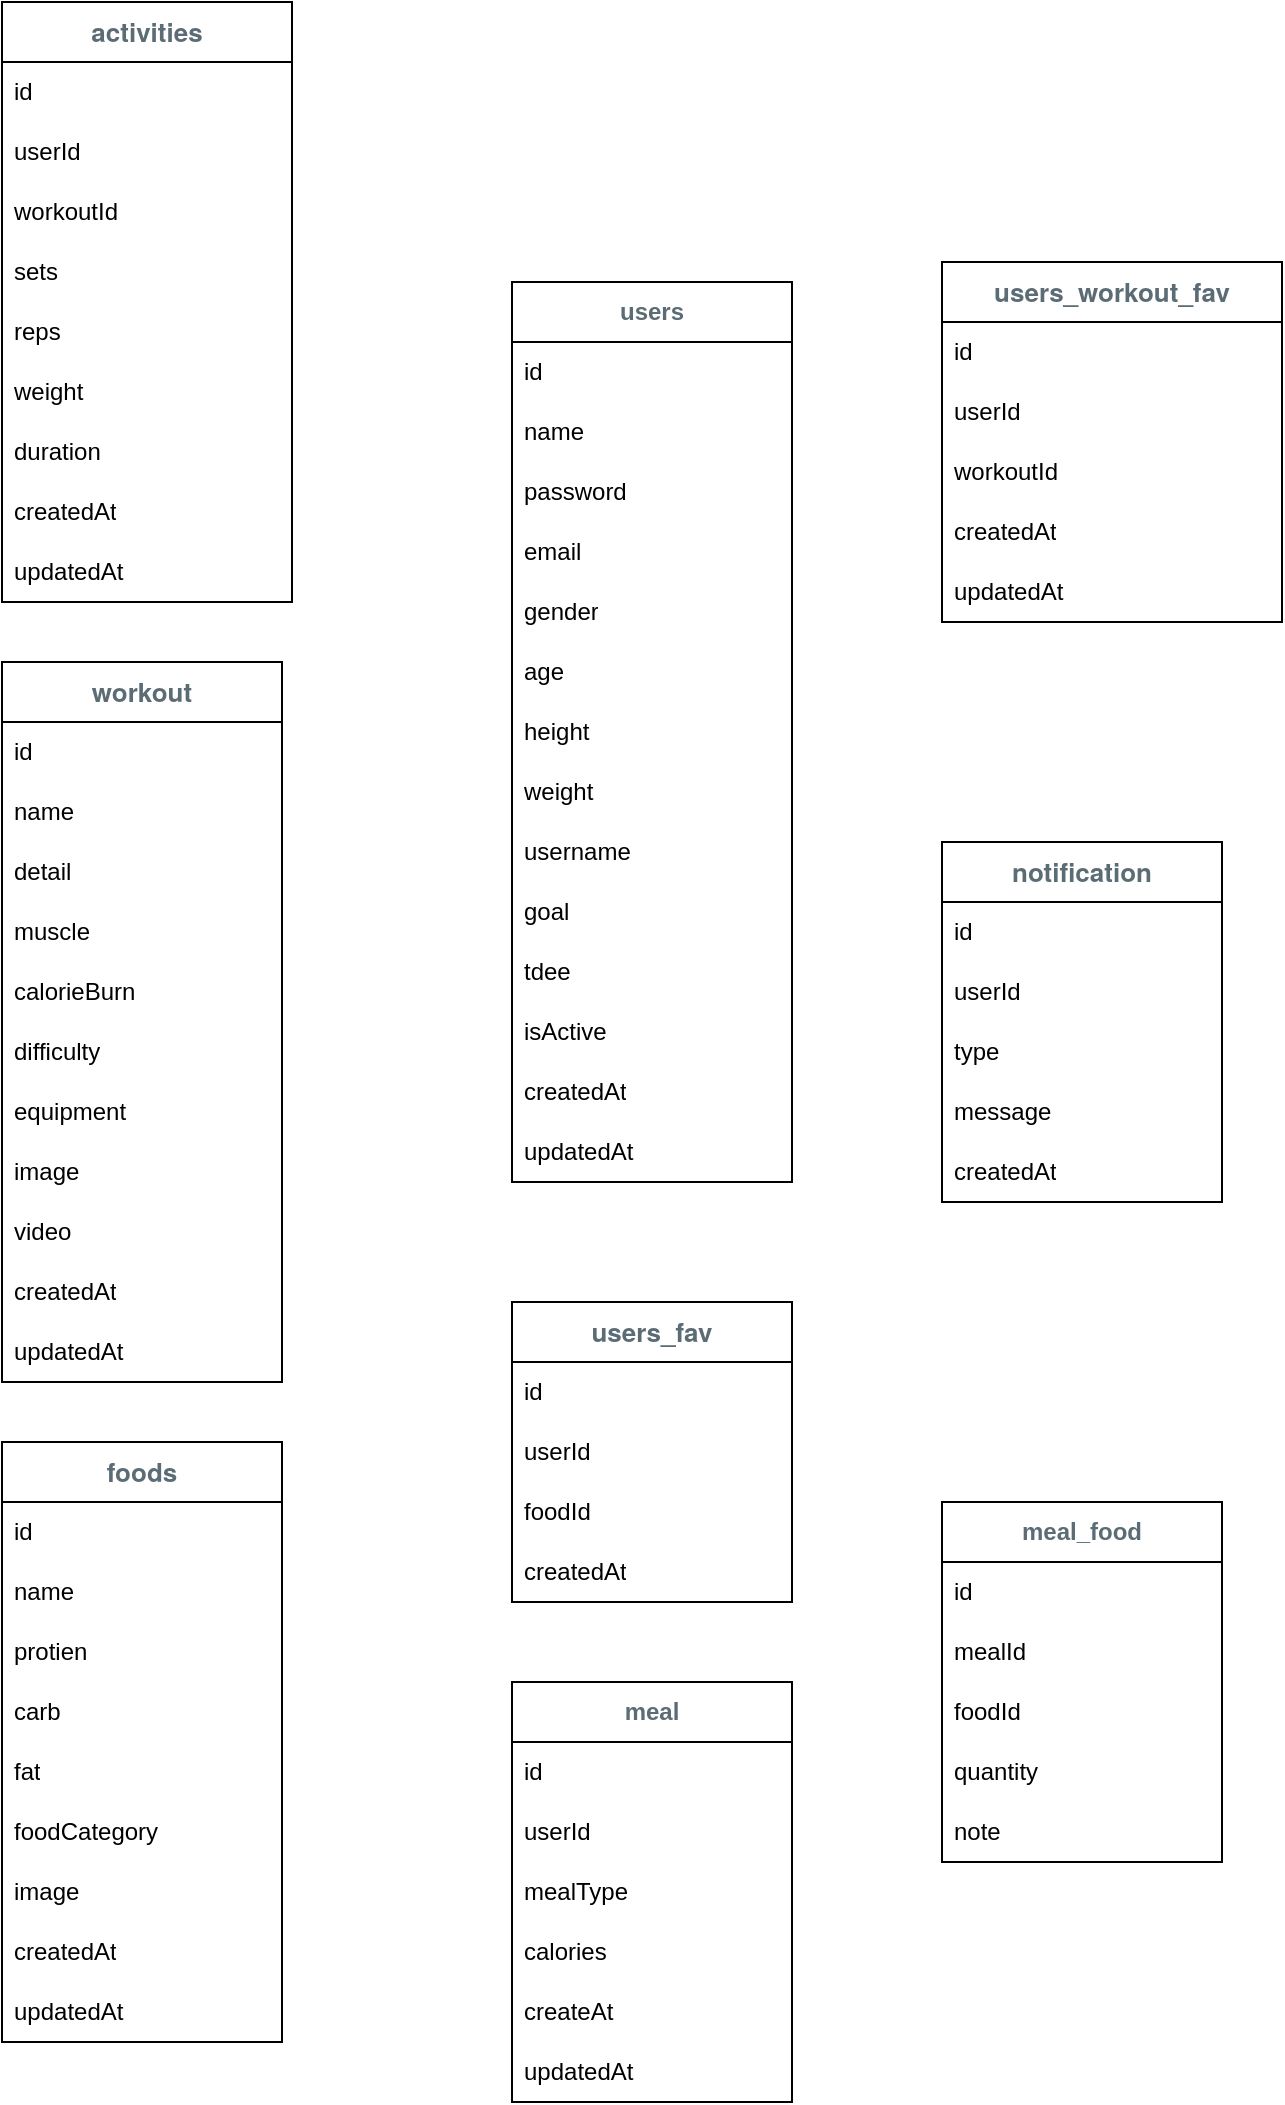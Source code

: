 <mxfile version="27.0.9">
  <diagram name="Page-1" id="fam9jdjB5N_dVJA7452G">
    <mxGraphModel dx="2066" dy="1137" grid="1" gridSize="10" guides="1" tooltips="1" connect="1" arrows="1" fold="1" page="1" pageScale="1" pageWidth="850" pageHeight="1100" math="0" shadow="0">
      <root>
        <mxCell id="0" />
        <mxCell id="1" parent="0" />
        <mxCell id="BsGpUNvOAaHDwbrbpw4Y-1" value="&lt;font style=&quot;color: rgb(92, 108, 117);&quot;&gt;&lt;b&gt;users&lt;/b&gt;&lt;/font&gt;" style="swimlane;fontStyle=0;childLayout=stackLayout;horizontal=1;startSize=30;horizontalStack=0;resizeParent=1;resizeParentMax=0;resizeLast=0;collapsible=1;marginBottom=0;whiteSpace=wrap;html=1;" parent="1" vertex="1">
          <mxGeometry x="355" y="170" width="140" height="450" as="geometry">
            <mxRectangle x="30" y="30" width="70" height="30" as="alternateBounds" />
          </mxGeometry>
        </mxCell>
        <mxCell id="BsGpUNvOAaHDwbrbpw4Y-2" value="id" style="text;strokeColor=none;fillColor=none;align=left;verticalAlign=middle;spacingLeft=4;spacingRight=4;overflow=hidden;points=[[0,0.5],[1,0.5]];portConstraint=eastwest;rotatable=0;whiteSpace=wrap;html=1;" parent="BsGpUNvOAaHDwbrbpw4Y-1" vertex="1">
          <mxGeometry y="30" width="140" height="30" as="geometry" />
        </mxCell>
        <mxCell id="BsGpUNvOAaHDwbrbpw4Y-28" value="name" style="text;strokeColor=none;fillColor=none;align=left;verticalAlign=middle;spacingLeft=4;spacingRight=4;overflow=hidden;points=[[0,0.5],[1,0.5]];portConstraint=eastwest;rotatable=0;whiteSpace=wrap;html=1;" parent="BsGpUNvOAaHDwbrbpw4Y-1" vertex="1">
          <mxGeometry y="60" width="140" height="30" as="geometry" />
        </mxCell>
        <mxCell id="BsGpUNvOAaHDwbrbpw4Y-3" value="password" style="text;strokeColor=none;fillColor=none;align=left;verticalAlign=middle;spacingLeft=4;spacingRight=4;overflow=hidden;points=[[0,0.5],[1,0.5]];portConstraint=eastwest;rotatable=0;whiteSpace=wrap;html=1;" parent="BsGpUNvOAaHDwbrbpw4Y-1" vertex="1">
          <mxGeometry y="90" width="140" height="30" as="geometry" />
        </mxCell>
        <mxCell id="BsGpUNvOAaHDwbrbpw4Y-4" value="email" style="text;strokeColor=none;fillColor=none;align=left;verticalAlign=middle;spacingLeft=4;spacingRight=4;overflow=hidden;points=[[0,0.5],[1,0.5]];portConstraint=eastwest;rotatable=0;whiteSpace=wrap;html=1;" parent="BsGpUNvOAaHDwbrbpw4Y-1" vertex="1">
          <mxGeometry y="120" width="140" height="30" as="geometry" />
        </mxCell>
        <mxCell id="BsGpUNvOAaHDwbrbpw4Y-8" value="gender" style="text;strokeColor=none;fillColor=none;align=left;verticalAlign=middle;spacingLeft=4;spacingRight=4;overflow=hidden;points=[[0,0.5],[1,0.5]];portConstraint=eastwest;rotatable=0;whiteSpace=wrap;html=1;" parent="BsGpUNvOAaHDwbrbpw4Y-1" vertex="1">
          <mxGeometry y="150" width="140" height="30" as="geometry" />
        </mxCell>
        <mxCell id="BsGpUNvOAaHDwbrbpw4Y-9" value="age" style="text;strokeColor=none;fillColor=none;align=left;verticalAlign=middle;spacingLeft=4;spacingRight=4;overflow=hidden;points=[[0,0.5],[1,0.5]];portConstraint=eastwest;rotatable=0;whiteSpace=wrap;html=1;" parent="BsGpUNvOAaHDwbrbpw4Y-1" vertex="1">
          <mxGeometry y="180" width="140" height="30" as="geometry" />
        </mxCell>
        <mxCell id="BsGpUNvOAaHDwbrbpw4Y-10" value="height" style="text;strokeColor=none;fillColor=none;align=left;verticalAlign=middle;spacingLeft=4;spacingRight=4;overflow=hidden;points=[[0,0.5],[1,0.5]];portConstraint=eastwest;rotatable=0;whiteSpace=wrap;html=1;" parent="BsGpUNvOAaHDwbrbpw4Y-1" vertex="1">
          <mxGeometry y="210" width="140" height="30" as="geometry" />
        </mxCell>
        <mxCell id="BsGpUNvOAaHDwbrbpw4Y-11" value="weight" style="text;strokeColor=none;fillColor=none;align=left;verticalAlign=middle;spacingLeft=4;spacingRight=4;overflow=hidden;points=[[0,0.5],[1,0.5]];portConstraint=eastwest;rotatable=0;whiteSpace=wrap;html=1;" parent="BsGpUNvOAaHDwbrbpw4Y-1" vertex="1">
          <mxGeometry y="240" width="140" height="30" as="geometry" />
        </mxCell>
        <mxCell id="BsGpUNvOAaHDwbrbpw4Y-12" value="username" style="text;strokeColor=none;fillColor=none;align=left;verticalAlign=middle;spacingLeft=4;spacingRight=4;overflow=hidden;points=[[0,0.5],[1,0.5]];portConstraint=eastwest;rotatable=0;whiteSpace=wrap;html=1;" parent="BsGpUNvOAaHDwbrbpw4Y-1" vertex="1">
          <mxGeometry y="270" width="140" height="30" as="geometry" />
        </mxCell>
        <mxCell id="BsGpUNvOAaHDwbrbpw4Y-20" value="goal" style="text;strokeColor=none;fillColor=none;align=left;verticalAlign=middle;spacingLeft=4;spacingRight=4;overflow=hidden;points=[[0,0.5],[1,0.5]];portConstraint=eastwest;rotatable=0;whiteSpace=wrap;html=1;" parent="BsGpUNvOAaHDwbrbpw4Y-1" vertex="1">
          <mxGeometry y="300" width="140" height="30" as="geometry" />
        </mxCell>
        <mxCell id="BsGpUNvOAaHDwbrbpw4Y-21" value="tdee" style="text;strokeColor=none;fillColor=none;align=left;verticalAlign=middle;spacingLeft=4;spacingRight=4;overflow=hidden;points=[[0,0.5],[1,0.5]];portConstraint=eastwest;rotatable=0;whiteSpace=wrap;html=1;" parent="BsGpUNvOAaHDwbrbpw4Y-1" vertex="1">
          <mxGeometry y="330" width="140" height="30" as="geometry" />
        </mxCell>
        <mxCell id="BsGpUNvOAaHDwbrbpw4Y-13" value="isActive" style="text;strokeColor=none;fillColor=none;align=left;verticalAlign=middle;spacingLeft=4;spacingRight=4;overflow=hidden;points=[[0,0.5],[1,0.5]];portConstraint=eastwest;rotatable=0;whiteSpace=wrap;html=1;" parent="BsGpUNvOAaHDwbrbpw4Y-1" vertex="1">
          <mxGeometry y="360" width="140" height="30" as="geometry" />
        </mxCell>
        <mxCell id="BsGpUNvOAaHDwbrbpw4Y-14" value="createdAt" style="text;strokeColor=none;fillColor=none;align=left;verticalAlign=middle;spacingLeft=4;spacingRight=4;overflow=hidden;points=[[0,0.5],[1,0.5]];portConstraint=eastwest;rotatable=0;whiteSpace=wrap;html=1;" parent="BsGpUNvOAaHDwbrbpw4Y-1" vertex="1">
          <mxGeometry y="390" width="140" height="30" as="geometry" />
        </mxCell>
        <mxCell id="BsGpUNvOAaHDwbrbpw4Y-15" value="updatedAt" style="text;strokeColor=none;fillColor=none;align=left;verticalAlign=middle;spacingLeft=4;spacingRight=4;overflow=hidden;points=[[0,0.5],[1,0.5]];portConstraint=eastwest;rotatable=0;whiteSpace=wrap;html=1;" parent="BsGpUNvOAaHDwbrbpw4Y-1" vertex="1">
          <mxGeometry y="420" width="140" height="30" as="geometry" />
        </mxCell>
        <mxCell id="BsGpUNvOAaHDwbrbpw4Y-16" value="&lt;span style=&quot;color: rgb(92, 108, 117); font-family: &amp;quot;Euclid Circular A&amp;quot;, &amp;quot;Helvetica Neue&amp;quot;, Helvetica, Arial, sans-serif; font-size: 13px; font-weight: 700; text-align: start; text-wrap-mode: nowrap; background-color: rgb(255, 255, 255);&quot;&gt;activities&lt;/span&gt;" style="swimlane;fontStyle=0;childLayout=stackLayout;horizontal=1;startSize=30;horizontalStack=0;resizeParent=1;resizeParentMax=0;resizeLast=0;collapsible=1;marginBottom=0;whiteSpace=wrap;html=1;" parent="1" vertex="1">
          <mxGeometry x="100" y="30" width="145" height="300" as="geometry" />
        </mxCell>
        <mxCell id="BsGpUNvOAaHDwbrbpw4Y-47" value="id" style="text;strokeColor=none;fillColor=none;align=left;verticalAlign=middle;spacingLeft=4;spacingRight=4;overflow=hidden;points=[[0,0.5],[1,0.5]];portConstraint=eastwest;rotatable=0;whiteSpace=wrap;html=1;" parent="BsGpUNvOAaHDwbrbpw4Y-16" vertex="1">
          <mxGeometry y="30" width="145" height="30" as="geometry" />
        </mxCell>
        <mxCell id="BsGpUNvOAaHDwbrbpw4Y-17" value="userId" style="text;strokeColor=none;fillColor=none;align=left;verticalAlign=middle;spacingLeft=4;spacingRight=4;overflow=hidden;points=[[0,0.5],[1,0.5]];portConstraint=eastwest;rotatable=0;whiteSpace=wrap;html=1;" parent="BsGpUNvOAaHDwbrbpw4Y-16" vertex="1">
          <mxGeometry y="60" width="145" height="30" as="geometry" />
        </mxCell>
        <mxCell id="BsGpUNvOAaHDwbrbpw4Y-18" value="workoutId" style="text;strokeColor=none;fillColor=none;align=left;verticalAlign=middle;spacingLeft=4;spacingRight=4;overflow=hidden;points=[[0,0.5],[1,0.5]];portConstraint=eastwest;rotatable=0;whiteSpace=wrap;html=1;" parent="BsGpUNvOAaHDwbrbpw4Y-16" vertex="1">
          <mxGeometry y="90" width="145" height="30" as="geometry" />
        </mxCell>
        <mxCell id="BsGpUNvOAaHDwbrbpw4Y-19" value="sets" style="text;strokeColor=none;fillColor=none;align=left;verticalAlign=middle;spacingLeft=4;spacingRight=4;overflow=hidden;points=[[0,0.5],[1,0.5]];portConstraint=eastwest;rotatable=0;whiteSpace=wrap;html=1;" parent="BsGpUNvOAaHDwbrbpw4Y-16" vertex="1">
          <mxGeometry y="120" width="145" height="30" as="geometry" />
        </mxCell>
        <mxCell id="BsGpUNvOAaHDwbrbpw4Y-22" value="reps" style="text;strokeColor=none;fillColor=none;align=left;verticalAlign=middle;spacingLeft=4;spacingRight=4;overflow=hidden;points=[[0,0.5],[1,0.5]];portConstraint=eastwest;rotatable=0;whiteSpace=wrap;html=1;" parent="BsGpUNvOAaHDwbrbpw4Y-16" vertex="1">
          <mxGeometry y="150" width="145" height="30" as="geometry" />
        </mxCell>
        <mxCell id="BsGpUNvOAaHDwbrbpw4Y-23" value="weight" style="text;strokeColor=none;fillColor=none;align=left;verticalAlign=middle;spacingLeft=4;spacingRight=4;overflow=hidden;points=[[0,0.5],[1,0.5]];portConstraint=eastwest;rotatable=0;whiteSpace=wrap;html=1;" parent="BsGpUNvOAaHDwbrbpw4Y-16" vertex="1">
          <mxGeometry y="180" width="145" height="30" as="geometry" />
        </mxCell>
        <mxCell id="BsGpUNvOAaHDwbrbpw4Y-24" value="duration" style="text;strokeColor=none;fillColor=none;align=left;verticalAlign=middle;spacingLeft=4;spacingRight=4;overflow=hidden;points=[[0,0.5],[1,0.5]];portConstraint=eastwest;rotatable=0;whiteSpace=wrap;html=1;" parent="BsGpUNvOAaHDwbrbpw4Y-16" vertex="1">
          <mxGeometry y="210" width="145" height="30" as="geometry" />
        </mxCell>
        <mxCell id="BsGpUNvOAaHDwbrbpw4Y-25" value="createdAt" style="text;strokeColor=none;fillColor=none;align=left;verticalAlign=middle;spacingLeft=4;spacingRight=4;overflow=hidden;points=[[0,0.5],[1,0.5]];portConstraint=eastwest;rotatable=0;whiteSpace=wrap;html=1;" parent="BsGpUNvOAaHDwbrbpw4Y-16" vertex="1">
          <mxGeometry y="240" width="145" height="30" as="geometry" />
        </mxCell>
        <mxCell id="BsGpUNvOAaHDwbrbpw4Y-26" value="updatedAt" style="text;strokeColor=none;fillColor=none;align=left;verticalAlign=middle;spacingLeft=4;spacingRight=4;overflow=hidden;points=[[0,0.5],[1,0.5]];portConstraint=eastwest;rotatable=0;whiteSpace=wrap;html=1;" parent="BsGpUNvOAaHDwbrbpw4Y-16" vertex="1">
          <mxGeometry y="270" width="145" height="30" as="geometry" />
        </mxCell>
        <mxCell id="BsGpUNvOAaHDwbrbpw4Y-30" value="&lt;span style=&quot;color: rgb(92, 108, 117); font-family: &amp;quot;Euclid Circular A&amp;quot;, &amp;quot;Helvetica Neue&amp;quot;, Helvetica, Arial, sans-serif; font-size: 13px; font-weight: 700; text-align: start; text-wrap-mode: nowrap; background-color: rgb(255, 255, 255);&quot;&gt;foods&lt;/span&gt;" style="swimlane;fontStyle=0;childLayout=stackLayout;horizontal=1;startSize=30;horizontalStack=0;resizeParent=1;resizeParentMax=0;resizeLast=0;collapsible=1;marginBottom=0;whiteSpace=wrap;html=1;" parent="1" vertex="1">
          <mxGeometry x="100" y="750" width="140" height="300" as="geometry" />
        </mxCell>
        <mxCell id="BsGpUNvOAaHDwbrbpw4Y-31" value="id" style="text;strokeColor=none;fillColor=none;align=left;verticalAlign=middle;spacingLeft=4;spacingRight=4;overflow=hidden;points=[[0,0.5],[1,0.5]];portConstraint=eastwest;rotatable=0;whiteSpace=wrap;html=1;" parent="BsGpUNvOAaHDwbrbpw4Y-30" vertex="1">
          <mxGeometry y="30" width="140" height="30" as="geometry" />
        </mxCell>
        <mxCell id="BsGpUNvOAaHDwbrbpw4Y-32" value="name" style="text;strokeColor=none;fillColor=none;align=left;verticalAlign=middle;spacingLeft=4;spacingRight=4;overflow=hidden;points=[[0,0.5],[1,0.5]];portConstraint=eastwest;rotatable=0;whiteSpace=wrap;html=1;" parent="BsGpUNvOAaHDwbrbpw4Y-30" vertex="1">
          <mxGeometry y="60" width="140" height="30" as="geometry" />
        </mxCell>
        <mxCell id="BsGpUNvOAaHDwbrbpw4Y-33" value="protien" style="text;strokeColor=none;fillColor=none;align=left;verticalAlign=middle;spacingLeft=4;spacingRight=4;overflow=hidden;points=[[0,0.5],[1,0.5]];portConstraint=eastwest;rotatable=0;whiteSpace=wrap;html=1;" parent="BsGpUNvOAaHDwbrbpw4Y-30" vertex="1">
          <mxGeometry y="90" width="140" height="30" as="geometry" />
        </mxCell>
        <mxCell id="BsGpUNvOAaHDwbrbpw4Y-34" value="carb" style="text;strokeColor=none;fillColor=none;align=left;verticalAlign=middle;spacingLeft=4;spacingRight=4;overflow=hidden;points=[[0,0.5],[1,0.5]];portConstraint=eastwest;rotatable=0;whiteSpace=wrap;html=1;" parent="BsGpUNvOAaHDwbrbpw4Y-30" vertex="1">
          <mxGeometry y="120" width="140" height="30" as="geometry" />
        </mxCell>
        <mxCell id="BsGpUNvOAaHDwbrbpw4Y-35" value="fat" style="text;strokeColor=none;fillColor=none;align=left;verticalAlign=middle;spacingLeft=4;spacingRight=4;overflow=hidden;points=[[0,0.5],[1,0.5]];portConstraint=eastwest;rotatable=0;whiteSpace=wrap;html=1;" parent="BsGpUNvOAaHDwbrbpw4Y-30" vertex="1">
          <mxGeometry y="150" width="140" height="30" as="geometry" />
        </mxCell>
        <mxCell id="BsGpUNvOAaHDwbrbpw4Y-36" value="foodCategory" style="text;strokeColor=none;fillColor=none;align=left;verticalAlign=middle;spacingLeft=4;spacingRight=4;overflow=hidden;points=[[0,0.5],[1,0.5]];portConstraint=eastwest;rotatable=0;whiteSpace=wrap;html=1;" parent="BsGpUNvOAaHDwbrbpw4Y-30" vertex="1">
          <mxGeometry y="180" width="140" height="30" as="geometry" />
        </mxCell>
        <mxCell id="BsGpUNvOAaHDwbrbpw4Y-39" value="image" style="text;strokeColor=none;fillColor=none;align=left;verticalAlign=middle;spacingLeft=4;spacingRight=4;overflow=hidden;points=[[0,0.5],[1,0.5]];portConstraint=eastwest;rotatable=0;whiteSpace=wrap;html=1;" parent="BsGpUNvOAaHDwbrbpw4Y-30" vertex="1">
          <mxGeometry y="210" width="140" height="30" as="geometry" />
        </mxCell>
        <mxCell id="BsGpUNvOAaHDwbrbpw4Y-37" value="createdAt" style="text;strokeColor=none;fillColor=none;align=left;verticalAlign=middle;spacingLeft=4;spacingRight=4;overflow=hidden;points=[[0,0.5],[1,0.5]];portConstraint=eastwest;rotatable=0;whiteSpace=wrap;html=1;" parent="BsGpUNvOAaHDwbrbpw4Y-30" vertex="1">
          <mxGeometry y="240" width="140" height="30" as="geometry" />
        </mxCell>
        <mxCell id="BsGpUNvOAaHDwbrbpw4Y-38" value="updatedAt" style="text;strokeColor=none;fillColor=none;align=left;verticalAlign=middle;spacingLeft=4;spacingRight=4;overflow=hidden;points=[[0,0.5],[1,0.5]];portConstraint=eastwest;rotatable=0;whiteSpace=wrap;html=1;" parent="BsGpUNvOAaHDwbrbpw4Y-30" vertex="1">
          <mxGeometry y="270" width="140" height="30" as="geometry" />
        </mxCell>
        <mxCell id="BsGpUNvOAaHDwbrbpw4Y-40" value="&lt;span style=&quot;color: rgb(92, 108, 117); font-family: &amp;quot;Euclid Circular A&amp;quot;, &amp;quot;Helvetica Neue&amp;quot;, Helvetica, Arial, sans-serif; font-size: 13px; font-weight: 700; text-align: start; text-wrap-mode: nowrap; background-color: rgb(255, 255, 255);&quot;&gt;notification&lt;/span&gt;" style="swimlane;fontStyle=0;childLayout=stackLayout;horizontal=1;startSize=30;horizontalStack=0;resizeParent=1;resizeParentMax=0;resizeLast=0;collapsible=1;marginBottom=0;whiteSpace=wrap;html=1;" parent="1" vertex="1">
          <mxGeometry x="570" y="450" width="140" height="180" as="geometry" />
        </mxCell>
        <mxCell id="BsGpUNvOAaHDwbrbpw4Y-41" value="id" style="text;strokeColor=none;fillColor=none;align=left;verticalAlign=middle;spacingLeft=4;spacingRight=4;overflow=hidden;points=[[0,0.5],[1,0.5]];portConstraint=eastwest;rotatable=0;whiteSpace=wrap;html=1;" parent="BsGpUNvOAaHDwbrbpw4Y-40" vertex="1">
          <mxGeometry y="30" width="140" height="30" as="geometry" />
        </mxCell>
        <mxCell id="BsGpUNvOAaHDwbrbpw4Y-42" value="userId" style="text;strokeColor=none;fillColor=none;align=left;verticalAlign=middle;spacingLeft=4;spacingRight=4;overflow=hidden;points=[[0,0.5],[1,0.5]];portConstraint=eastwest;rotatable=0;whiteSpace=wrap;html=1;" parent="BsGpUNvOAaHDwbrbpw4Y-40" vertex="1">
          <mxGeometry y="60" width="140" height="30" as="geometry" />
        </mxCell>
        <mxCell id="BsGpUNvOAaHDwbrbpw4Y-43" value="type" style="text;strokeColor=none;fillColor=none;align=left;verticalAlign=middle;spacingLeft=4;spacingRight=4;overflow=hidden;points=[[0,0.5],[1,0.5]];portConstraint=eastwest;rotatable=0;whiteSpace=wrap;html=1;" parent="BsGpUNvOAaHDwbrbpw4Y-40" vertex="1">
          <mxGeometry y="90" width="140" height="30" as="geometry" />
        </mxCell>
        <mxCell id="BsGpUNvOAaHDwbrbpw4Y-44" value="message" style="text;strokeColor=none;fillColor=none;align=left;verticalAlign=middle;spacingLeft=4;spacingRight=4;overflow=hidden;points=[[0,0.5],[1,0.5]];portConstraint=eastwest;rotatable=0;whiteSpace=wrap;html=1;" parent="BsGpUNvOAaHDwbrbpw4Y-40" vertex="1">
          <mxGeometry y="120" width="140" height="30" as="geometry" />
        </mxCell>
        <mxCell id="BsGpUNvOAaHDwbrbpw4Y-45" value="createdAt" style="text;strokeColor=none;fillColor=none;align=left;verticalAlign=middle;spacingLeft=4;spacingRight=4;overflow=hidden;points=[[0,0.5],[1,0.5]];portConstraint=eastwest;rotatable=0;whiteSpace=wrap;html=1;" parent="BsGpUNvOAaHDwbrbpw4Y-40" vertex="1">
          <mxGeometry y="150" width="140" height="30" as="geometry" />
        </mxCell>
        <mxCell id="BsGpUNvOAaHDwbrbpw4Y-59" value="&lt;span style=&quot;color: rgb(92, 108, 117); font-family: &amp;quot;Euclid Circular A&amp;quot;, &amp;quot;Helvetica Neue&amp;quot;, Helvetica, Arial, sans-serif; font-size: 13px; font-weight: 700; text-align: start; text-wrap-mode: nowrap; background-color: rgb(255, 255, 255);&quot;&gt;users_fav&lt;/span&gt;" style="swimlane;fontStyle=0;childLayout=stackLayout;horizontal=1;startSize=30;horizontalStack=0;resizeParent=1;resizeParentMax=0;resizeLast=0;collapsible=1;marginBottom=0;whiteSpace=wrap;html=1;" parent="1" vertex="1">
          <mxGeometry x="355" y="680" width="140" height="150" as="geometry" />
        </mxCell>
        <mxCell id="BsGpUNvOAaHDwbrbpw4Y-60" value="id" style="text;strokeColor=none;fillColor=none;align=left;verticalAlign=middle;spacingLeft=4;spacingRight=4;overflow=hidden;points=[[0,0.5],[1,0.5]];portConstraint=eastwest;rotatable=0;whiteSpace=wrap;html=1;" parent="BsGpUNvOAaHDwbrbpw4Y-59" vertex="1">
          <mxGeometry y="30" width="140" height="30" as="geometry" />
        </mxCell>
        <mxCell id="BsGpUNvOAaHDwbrbpw4Y-61" value="userId" style="text;strokeColor=none;fillColor=none;align=left;verticalAlign=middle;spacingLeft=4;spacingRight=4;overflow=hidden;points=[[0,0.5],[1,0.5]];portConstraint=eastwest;rotatable=0;whiteSpace=wrap;html=1;" parent="BsGpUNvOAaHDwbrbpw4Y-59" vertex="1">
          <mxGeometry y="60" width="140" height="30" as="geometry" />
        </mxCell>
        <mxCell id="BsGpUNvOAaHDwbrbpw4Y-62" value="foodId" style="text;strokeColor=none;fillColor=none;align=left;verticalAlign=middle;spacingLeft=4;spacingRight=4;overflow=hidden;points=[[0,0.5],[1,0.5]];portConstraint=eastwest;rotatable=0;whiteSpace=wrap;html=1;" parent="BsGpUNvOAaHDwbrbpw4Y-59" vertex="1">
          <mxGeometry y="90" width="140" height="30" as="geometry" />
        </mxCell>
        <mxCell id="BsGpUNvOAaHDwbrbpw4Y-64" value="createdAt" style="text;strokeColor=none;fillColor=none;align=left;verticalAlign=middle;spacingLeft=4;spacingRight=4;overflow=hidden;points=[[0,0.5],[1,0.5]];portConstraint=eastwest;rotatable=0;whiteSpace=wrap;html=1;" parent="BsGpUNvOAaHDwbrbpw4Y-59" vertex="1">
          <mxGeometry y="120" width="140" height="30" as="geometry" />
        </mxCell>
        <mxCell id="BsGpUNvOAaHDwbrbpw4Y-67" value="&lt;span style=&quot;color: rgb(92, 108, 117); font-family: &amp;quot;Euclid Circular A&amp;quot;, &amp;quot;Helvetica Neue&amp;quot;, Helvetica, Arial, sans-serif; font-size: 13px; font-weight: 700; text-align: start; text-wrap-mode: nowrap; background-color: rgb(255, 255, 255);&quot;&gt;users_workout_fav&lt;/span&gt;" style="swimlane;fontStyle=0;childLayout=stackLayout;horizontal=1;startSize=30;horizontalStack=0;resizeParent=1;resizeParentMax=0;resizeLast=0;collapsible=1;marginBottom=0;whiteSpace=wrap;html=1;" parent="1" vertex="1">
          <mxGeometry x="570" y="160" width="170" height="180" as="geometry" />
        </mxCell>
        <mxCell id="BsGpUNvOAaHDwbrbpw4Y-68" value="id" style="text;strokeColor=none;fillColor=none;align=left;verticalAlign=middle;spacingLeft=4;spacingRight=4;overflow=hidden;points=[[0,0.5],[1,0.5]];portConstraint=eastwest;rotatable=0;whiteSpace=wrap;html=1;" parent="BsGpUNvOAaHDwbrbpw4Y-67" vertex="1">
          <mxGeometry y="30" width="170" height="30" as="geometry" />
        </mxCell>
        <mxCell id="BsGpUNvOAaHDwbrbpw4Y-69" value="userId" style="text;strokeColor=none;fillColor=none;align=left;verticalAlign=middle;spacingLeft=4;spacingRight=4;overflow=hidden;points=[[0,0.5],[1,0.5]];portConstraint=eastwest;rotatable=0;whiteSpace=wrap;html=1;" parent="BsGpUNvOAaHDwbrbpw4Y-67" vertex="1">
          <mxGeometry y="60" width="170" height="30" as="geometry" />
        </mxCell>
        <mxCell id="BsGpUNvOAaHDwbrbpw4Y-70" value="workoutId" style="text;strokeColor=none;fillColor=none;align=left;verticalAlign=middle;spacingLeft=4;spacingRight=4;overflow=hidden;points=[[0,0.5],[1,0.5]];portConstraint=eastwest;rotatable=0;whiteSpace=wrap;html=1;" parent="BsGpUNvOAaHDwbrbpw4Y-67" vertex="1">
          <mxGeometry y="90" width="170" height="30" as="geometry" />
        </mxCell>
        <mxCell id="BsGpUNvOAaHDwbrbpw4Y-71" value="createdAt" style="text;strokeColor=none;fillColor=none;align=left;verticalAlign=middle;spacingLeft=4;spacingRight=4;overflow=hidden;points=[[0,0.5],[1,0.5]];portConstraint=eastwest;rotatable=0;whiteSpace=wrap;html=1;" parent="BsGpUNvOAaHDwbrbpw4Y-67" vertex="1">
          <mxGeometry y="120" width="170" height="30" as="geometry" />
        </mxCell>
        <mxCell id="BsGpUNvOAaHDwbrbpw4Y-72" value="updatedAt" style="text;strokeColor=none;fillColor=none;align=left;verticalAlign=middle;spacingLeft=4;spacingRight=4;overflow=hidden;points=[[0,0.5],[1,0.5]];portConstraint=eastwest;rotatable=0;whiteSpace=wrap;html=1;" parent="BsGpUNvOAaHDwbrbpw4Y-67" vertex="1">
          <mxGeometry y="150" width="170" height="30" as="geometry" />
        </mxCell>
        <mxCell id="BsGpUNvOAaHDwbrbpw4Y-75" value="&lt;span style=&quot;color: rgb(92, 108, 117); font-family: &amp;quot;Euclid Circular A&amp;quot;, &amp;quot;Helvetica Neue&amp;quot;, Helvetica, Arial, sans-serif; font-size: 13px; font-weight: 700; text-align: start; text-wrap-mode: nowrap; background-color: rgb(255, 255, 255);&quot;&gt;workout&lt;/span&gt;" style="swimlane;fontStyle=0;childLayout=stackLayout;horizontal=1;startSize=30;horizontalStack=0;resizeParent=1;resizeParentMax=0;resizeLast=0;collapsible=1;marginBottom=0;whiteSpace=wrap;html=1;" parent="1" vertex="1">
          <mxGeometry x="100" y="360" width="140" height="360" as="geometry" />
        </mxCell>
        <mxCell id="BsGpUNvOAaHDwbrbpw4Y-76" value="id" style="text;strokeColor=none;fillColor=none;align=left;verticalAlign=middle;spacingLeft=4;spacingRight=4;overflow=hidden;points=[[0,0.5],[1,0.5]];portConstraint=eastwest;rotatable=0;whiteSpace=wrap;html=1;" parent="BsGpUNvOAaHDwbrbpw4Y-75" vertex="1">
          <mxGeometry y="30" width="140" height="30" as="geometry" />
        </mxCell>
        <mxCell id="BsGpUNvOAaHDwbrbpw4Y-77" value="name" style="text;strokeColor=none;fillColor=none;align=left;verticalAlign=middle;spacingLeft=4;spacingRight=4;overflow=hidden;points=[[0,0.5],[1,0.5]];portConstraint=eastwest;rotatable=0;whiteSpace=wrap;html=1;" parent="BsGpUNvOAaHDwbrbpw4Y-75" vertex="1">
          <mxGeometry y="60" width="140" height="30" as="geometry" />
        </mxCell>
        <mxCell id="BsGpUNvOAaHDwbrbpw4Y-78" value="detail" style="text;strokeColor=none;fillColor=none;align=left;verticalAlign=middle;spacingLeft=4;spacingRight=4;overflow=hidden;points=[[0,0.5],[1,0.5]];portConstraint=eastwest;rotatable=0;whiteSpace=wrap;html=1;" parent="BsGpUNvOAaHDwbrbpw4Y-75" vertex="1">
          <mxGeometry y="90" width="140" height="30" as="geometry" />
        </mxCell>
        <mxCell id="BsGpUNvOAaHDwbrbpw4Y-79" value="muscle" style="text;strokeColor=none;fillColor=none;align=left;verticalAlign=middle;spacingLeft=4;spacingRight=4;overflow=hidden;points=[[0,0.5],[1,0.5]];portConstraint=eastwest;rotatable=0;whiteSpace=wrap;html=1;" parent="BsGpUNvOAaHDwbrbpw4Y-75" vertex="1">
          <mxGeometry y="120" width="140" height="30" as="geometry" />
        </mxCell>
        <mxCell id="BsGpUNvOAaHDwbrbpw4Y-80" value="calorieBurn" style="text;strokeColor=none;fillColor=none;align=left;verticalAlign=middle;spacingLeft=4;spacingRight=4;overflow=hidden;points=[[0,0.5],[1,0.5]];portConstraint=eastwest;rotatable=0;whiteSpace=wrap;html=1;" parent="BsGpUNvOAaHDwbrbpw4Y-75" vertex="1">
          <mxGeometry y="150" width="140" height="30" as="geometry" />
        </mxCell>
        <mxCell id="BsGpUNvOAaHDwbrbpw4Y-81" value="difficulty" style="text;strokeColor=none;fillColor=none;align=left;verticalAlign=middle;spacingLeft=4;spacingRight=4;overflow=hidden;points=[[0,0.5],[1,0.5]];portConstraint=eastwest;rotatable=0;whiteSpace=wrap;html=1;" parent="BsGpUNvOAaHDwbrbpw4Y-75" vertex="1">
          <mxGeometry y="180" width="140" height="30" as="geometry" />
        </mxCell>
        <mxCell id="BsGpUNvOAaHDwbrbpw4Y-82" value="equipment" style="text;strokeColor=none;fillColor=none;align=left;verticalAlign=middle;spacingLeft=4;spacingRight=4;overflow=hidden;points=[[0,0.5],[1,0.5]];portConstraint=eastwest;rotatable=0;whiteSpace=wrap;html=1;" parent="BsGpUNvOAaHDwbrbpw4Y-75" vertex="1">
          <mxGeometry y="210" width="140" height="30" as="geometry" />
        </mxCell>
        <mxCell id="BsGpUNvOAaHDwbrbpw4Y-83" value="image" style="text;strokeColor=none;fillColor=none;align=left;verticalAlign=middle;spacingLeft=4;spacingRight=4;overflow=hidden;points=[[0,0.5],[1,0.5]];portConstraint=eastwest;rotatable=0;whiteSpace=wrap;html=1;" parent="BsGpUNvOAaHDwbrbpw4Y-75" vertex="1">
          <mxGeometry y="240" width="140" height="30" as="geometry" />
        </mxCell>
        <mxCell id="BsGpUNvOAaHDwbrbpw4Y-84" value="video" style="text;strokeColor=none;fillColor=none;align=left;verticalAlign=middle;spacingLeft=4;spacingRight=4;overflow=hidden;points=[[0,0.5],[1,0.5]];portConstraint=eastwest;rotatable=0;whiteSpace=wrap;html=1;" parent="BsGpUNvOAaHDwbrbpw4Y-75" vertex="1">
          <mxGeometry y="270" width="140" height="30" as="geometry" />
        </mxCell>
        <mxCell id="BsGpUNvOAaHDwbrbpw4Y-85" value="createdAt" style="text;strokeColor=none;fillColor=none;align=left;verticalAlign=middle;spacingLeft=4;spacingRight=4;overflow=hidden;points=[[0,0.5],[1,0.5]];portConstraint=eastwest;rotatable=0;whiteSpace=wrap;html=1;" parent="BsGpUNvOAaHDwbrbpw4Y-75" vertex="1">
          <mxGeometry y="300" width="140" height="30" as="geometry" />
        </mxCell>
        <mxCell id="BsGpUNvOAaHDwbrbpw4Y-86" value="updatedAt" style="text;strokeColor=none;fillColor=none;align=left;verticalAlign=middle;spacingLeft=4;spacingRight=4;overflow=hidden;points=[[0,0.5],[1,0.5]];portConstraint=eastwest;rotatable=0;whiteSpace=wrap;html=1;" parent="BsGpUNvOAaHDwbrbpw4Y-75" vertex="1">
          <mxGeometry y="330" width="140" height="30" as="geometry" />
        </mxCell>
        <mxCell id="BsGpUNvOAaHDwbrbpw4Y-89" value="&lt;font color=&quot;#5c6c75&quot;&gt;&lt;b&gt;meal&lt;/b&gt;&lt;/font&gt;" style="swimlane;fontStyle=0;childLayout=stackLayout;horizontal=1;startSize=30;horizontalStack=0;resizeParent=1;resizeParentMax=0;resizeLast=0;collapsible=1;marginBottom=0;whiteSpace=wrap;html=1;" parent="1" vertex="1">
          <mxGeometry x="355" y="870" width="140" height="210" as="geometry" />
        </mxCell>
        <mxCell id="BsGpUNvOAaHDwbrbpw4Y-90" value="id" style="text;strokeColor=none;fillColor=none;align=left;verticalAlign=middle;spacingLeft=4;spacingRight=4;overflow=hidden;points=[[0,0.5],[1,0.5]];portConstraint=eastwest;rotatable=0;whiteSpace=wrap;html=1;" parent="BsGpUNvOAaHDwbrbpw4Y-89" vertex="1">
          <mxGeometry y="30" width="140" height="30" as="geometry" />
        </mxCell>
        <mxCell id="BsGpUNvOAaHDwbrbpw4Y-91" value="userId" style="text;strokeColor=none;fillColor=none;align=left;verticalAlign=middle;spacingLeft=4;spacingRight=4;overflow=hidden;points=[[0,0.5],[1,0.5]];portConstraint=eastwest;rotatable=0;whiteSpace=wrap;html=1;" parent="BsGpUNvOAaHDwbrbpw4Y-89" vertex="1">
          <mxGeometry y="60" width="140" height="30" as="geometry" />
        </mxCell>
        <mxCell id="BsGpUNvOAaHDwbrbpw4Y-92" value="mealType" style="text;strokeColor=none;fillColor=none;align=left;verticalAlign=middle;spacingLeft=4;spacingRight=4;overflow=hidden;points=[[0,0.5],[1,0.5]];portConstraint=eastwest;rotatable=0;whiteSpace=wrap;html=1;" parent="BsGpUNvOAaHDwbrbpw4Y-89" vertex="1">
          <mxGeometry y="90" width="140" height="30" as="geometry" />
        </mxCell>
        <mxCell id="BsGpUNvOAaHDwbrbpw4Y-97" value="calories" style="text;strokeColor=none;fillColor=none;align=left;verticalAlign=middle;spacingLeft=4;spacingRight=4;overflow=hidden;points=[[0,0.5],[1,0.5]];portConstraint=eastwest;rotatable=0;whiteSpace=wrap;html=1;" parent="BsGpUNvOAaHDwbrbpw4Y-89" vertex="1">
          <mxGeometry y="120" width="140" height="30" as="geometry" />
        </mxCell>
        <mxCell id="BsGpUNvOAaHDwbrbpw4Y-98" value="createAt" style="text;strokeColor=none;fillColor=none;align=left;verticalAlign=middle;spacingLeft=4;spacingRight=4;overflow=hidden;points=[[0,0.5],[1,0.5]];portConstraint=eastwest;rotatable=0;whiteSpace=wrap;html=1;" parent="BsGpUNvOAaHDwbrbpw4Y-89" vertex="1">
          <mxGeometry y="150" width="140" height="30" as="geometry" />
        </mxCell>
        <mxCell id="BsGpUNvOAaHDwbrbpw4Y-99" value="updatedAt" style="text;strokeColor=none;fillColor=none;align=left;verticalAlign=middle;spacingLeft=4;spacingRight=4;overflow=hidden;points=[[0,0.5],[1,0.5]];portConstraint=eastwest;rotatable=0;whiteSpace=wrap;html=1;" parent="BsGpUNvOAaHDwbrbpw4Y-89" vertex="1">
          <mxGeometry y="180" width="140" height="30" as="geometry" />
        </mxCell>
        <mxCell id="BsGpUNvOAaHDwbrbpw4Y-93" value="&lt;font color=&quot;#5c6c75&quot;&gt;&lt;b&gt;meal_food&lt;/b&gt;&lt;/font&gt;" style="swimlane;fontStyle=0;childLayout=stackLayout;horizontal=1;startSize=30;horizontalStack=0;resizeParent=1;resizeParentMax=0;resizeLast=0;collapsible=1;marginBottom=0;whiteSpace=wrap;html=1;" parent="1" vertex="1">
          <mxGeometry x="570" y="780" width="140" height="180" as="geometry" />
        </mxCell>
        <mxCell id="BsGpUNvOAaHDwbrbpw4Y-94" value="id" style="text;strokeColor=none;fillColor=none;align=left;verticalAlign=middle;spacingLeft=4;spacingRight=4;overflow=hidden;points=[[0,0.5],[1,0.5]];portConstraint=eastwest;rotatable=0;whiteSpace=wrap;html=1;" parent="BsGpUNvOAaHDwbrbpw4Y-93" vertex="1">
          <mxGeometry y="30" width="140" height="30" as="geometry" />
        </mxCell>
        <mxCell id="BsGpUNvOAaHDwbrbpw4Y-95" value="mealId" style="text;strokeColor=none;fillColor=none;align=left;verticalAlign=middle;spacingLeft=4;spacingRight=4;overflow=hidden;points=[[0,0.5],[1,0.5]];portConstraint=eastwest;rotatable=0;whiteSpace=wrap;html=1;" parent="BsGpUNvOAaHDwbrbpw4Y-93" vertex="1">
          <mxGeometry y="60" width="140" height="30" as="geometry" />
        </mxCell>
        <mxCell id="BsGpUNvOAaHDwbrbpw4Y-96" value="foodId" style="text;strokeColor=none;fillColor=none;align=left;verticalAlign=middle;spacingLeft=4;spacingRight=4;overflow=hidden;points=[[0,0.5],[1,0.5]];portConstraint=eastwest;rotatable=0;whiteSpace=wrap;html=1;" parent="BsGpUNvOAaHDwbrbpw4Y-93" vertex="1">
          <mxGeometry y="90" width="140" height="30" as="geometry" />
        </mxCell>
        <mxCell id="BsGpUNvOAaHDwbrbpw4Y-101" value="quantity" style="text;strokeColor=none;fillColor=none;align=left;verticalAlign=middle;spacingLeft=4;spacingRight=4;overflow=hidden;points=[[0,0.5],[1,0.5]];portConstraint=eastwest;rotatable=0;whiteSpace=wrap;html=1;" parent="BsGpUNvOAaHDwbrbpw4Y-93" vertex="1">
          <mxGeometry y="120" width="140" height="30" as="geometry" />
        </mxCell>
        <mxCell id="BsGpUNvOAaHDwbrbpw4Y-102" value="note" style="text;strokeColor=none;fillColor=none;align=left;verticalAlign=middle;spacingLeft=4;spacingRight=4;overflow=hidden;points=[[0,0.5],[1,0.5]];portConstraint=eastwest;rotatable=0;whiteSpace=wrap;html=1;" parent="BsGpUNvOAaHDwbrbpw4Y-93" vertex="1">
          <mxGeometry y="150" width="140" height="30" as="geometry" />
        </mxCell>
      </root>
    </mxGraphModel>
  </diagram>
</mxfile>
